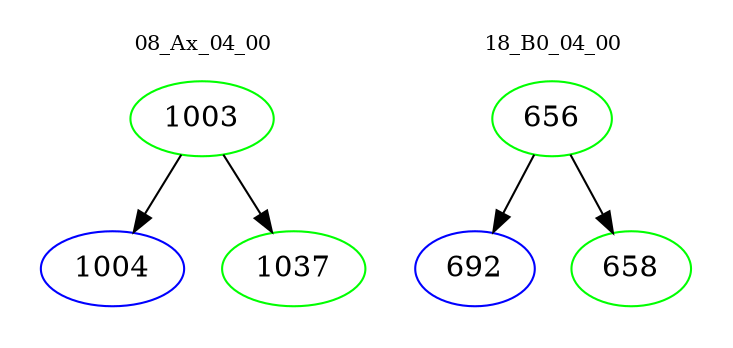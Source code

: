 digraph{
subgraph cluster_0 {
color = white
label = "08_Ax_04_00";
fontsize=10;
T0_1003 [label="1003", color="green"]
T0_1003 -> T0_1004 [color="black"]
T0_1004 [label="1004", color="blue"]
T0_1003 -> T0_1037 [color="black"]
T0_1037 [label="1037", color="green"]
}
subgraph cluster_1 {
color = white
label = "18_B0_04_00";
fontsize=10;
T1_656 [label="656", color="green"]
T1_656 -> T1_692 [color="black"]
T1_692 [label="692", color="blue"]
T1_656 -> T1_658 [color="black"]
T1_658 [label="658", color="green"]
}
}
